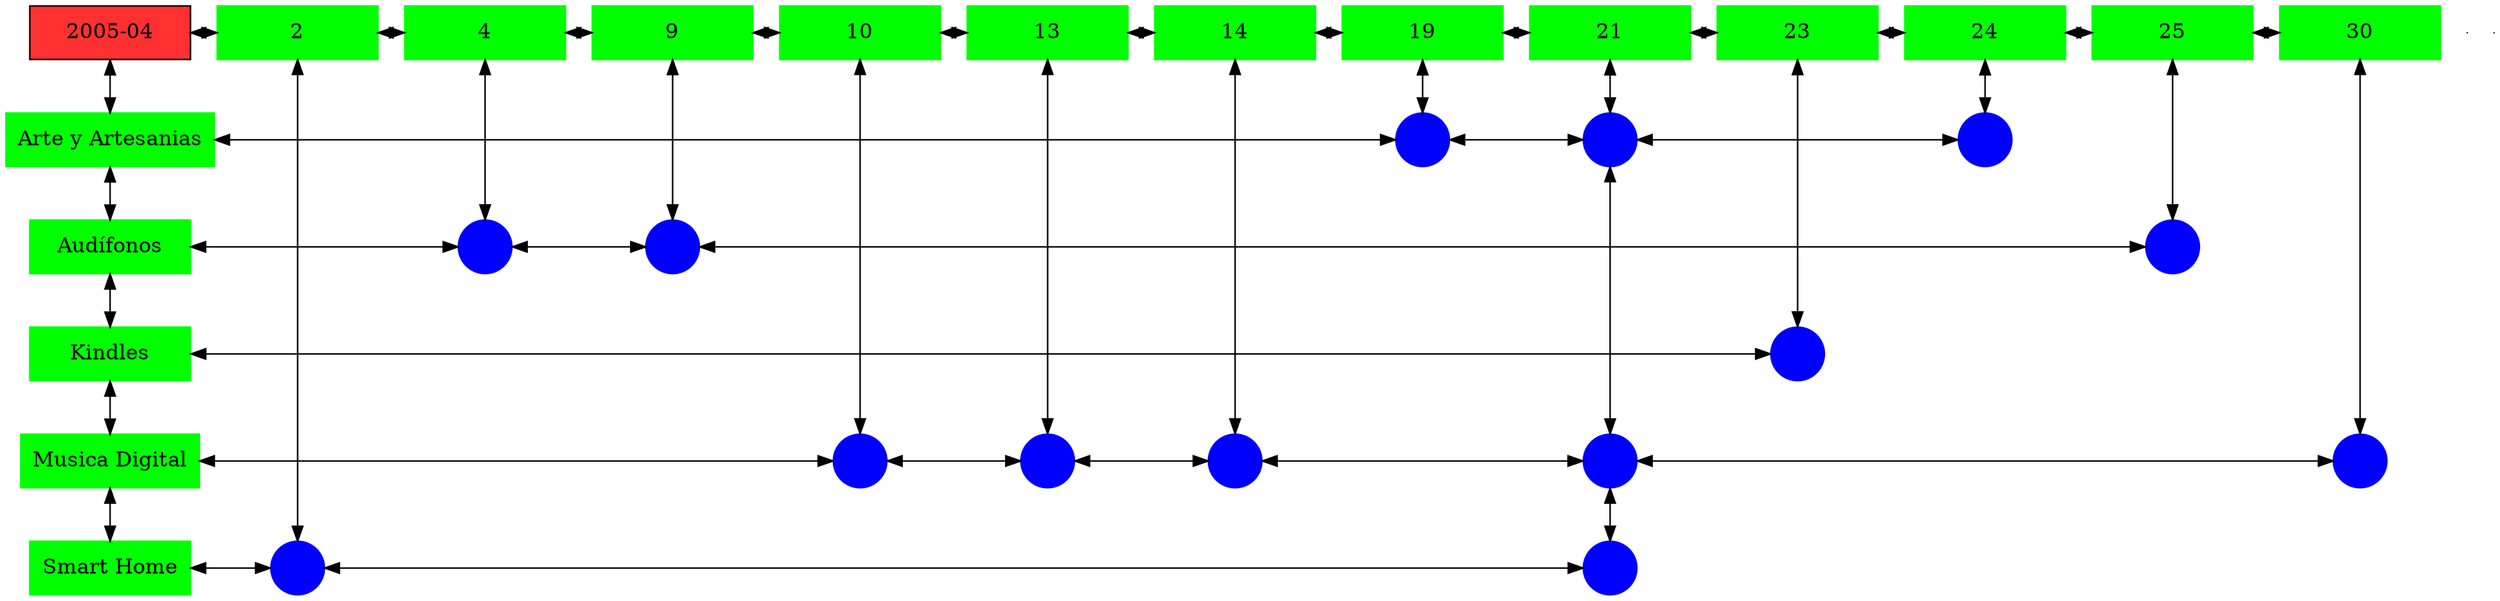 digraph G{
node[shape="box"];
nodeMt[ label = "2005-04", width = 1.5, style = filled, fillcolor = firebrick1, group = 1 ];
e0[ shape = point, width = 0 ];
e1[ shape = point, width = 0 ];
node0xc001efb770[label="2",color=green,style =filled,width = 1.5 group=2];
nodeMt->node0xc001efb770[dir="both"];
{rank=same;nodeMt;node0xc001efb770;}
node0xc0021b44b0[label="4",color=green,style =filled,width = 1.5 group=4];
node0xc001efb770->node0xc0021b44b0[dir="both"];
{rank=same;node0xc001efb770;node0xc0021b44b0;}
node0xc00217bbd0[label="9",color=green,style =filled,width = 1.5 group=9];
node0xc0021b44b0->node0xc00217bbd0[dir="both"];
{rank=same;node0xc0021b44b0;node0xc00217bbd0;}
node0xc001ec0640[label="10",color=green,style =filled,width = 1.5 group=10];
node0xc00217bbd0->node0xc001ec0640[dir="both"];
{rank=same;node0xc00217bbd0;node0xc001ec0640;}
node0xc001e63400[label="13",color=green,style =filled,width = 1.5 group=13];
node0xc001ec0640->node0xc001e63400[dir="both"];
{rank=same;node0xc001ec0640;node0xc001e63400;}
node0xc0021fde00[label="14",color=green,style =filled,width = 1.5 group=14];
node0xc001e63400->node0xc0021fde00[dir="both"];
{rank=same;node0xc001e63400;node0xc0021fde00;}
node0xc001fa3f90[label="19",color=green,style =filled,width = 1.5 group=19];
node0xc0021fde00->node0xc001fa3f90[dir="both"];
{rank=same;node0xc0021fde00;node0xc001fa3f90;}
node0xc001f05310[label="21",color=green,style =filled,width = 1.5 group=21];
node0xc001fa3f90->node0xc001f05310[dir="both"];
{rank=same;node0xc001fa3f90;node0xc001f05310;}
node0xc0021eca00[label="23",color=green,style =filled,width = 1.5 group=23];
node0xc001f05310->node0xc0021eca00[dir="both"];
{rank=same;node0xc001f05310;node0xc0021eca00;}
node0xc001e46870[label="24",color=green,style =filled,width = 1.5 group=24];
node0xc0021eca00->node0xc001e46870[dir="both"];
{rank=same;node0xc0021eca00;node0xc001e46870;}
node0xc001eaf770[label="25",color=green,style =filled,width = 1.5 group=25];
node0xc001e46870->node0xc001eaf770[dir="both"];
{rank=same;node0xc001e46870;node0xc001eaf770;}
node0xc001eae960[label="30",color=green,style =filled,width = 1.5 group=30];
node0xc001eaf770->node0xc001eae960[dir="both"];
{rank=same;node0xc001eaf770;node0xc001eae960;}
node0xc001e46820[label="Arte y Artesanias",color=green,style =filled width = 1.5 group=1];
node0xc001f99e00[label="",color=blue,style =filled, width = 0.5 group=19 shape=circle];
node0xc001e46820->node0xc001f99e00[dir="both"];
{rank=same;node0xc001e46820;node0xc001f99e00;}
node0xc001fdd000[label="",color=blue,style =filled, width = 0.5 group=21 shape=circle];
node0xc001f99e00->node0xc001fdd000[dir="both"];
{rank=same;node0xc001fdd000;node0xc001f99e00;}
node0xc001e44700[label="",color=blue,style =filled, width = 0.5 group=24 shape=circle];
node0xc001fdd000->node0xc001e44700[dir="both"];
{rank=same;node0xc001e44700;node0xc001fdd000;}
node0xc001eaf720[label="Audífonos",color=green,style =filled width = 1.5 group=1];
node0xc0021ad280[label="",color=blue,style =filled, width = 0.5 group=4 shape=circle];
node0xc001eaf720->node0xc0021ad280[dir="both"];
{rank=same;node0xc001eaf720;node0xc0021ad280;}
node0xc002185100[label="",color=blue,style =filled, width = 0.5 group=9 shape=circle];
node0xc0021ad280->node0xc002185100[dir="both"];
{rank=same;node0xc002185100;node0xc0021ad280;}
node0xc001ebc180[label="",color=blue,style =filled, width = 0.5 group=25 shape=circle];
node0xc002185100->node0xc001ebc180[dir="both"];
{rank=same;node0xc001ebc180;node0xc002185100;}
node0xc0021ec9b0[label="Kindles",color=green,style =filled width = 1.5 group=1];
node0xc0021ea900[label="",color=blue,style =filled, width = 0.5 group=23 shape=circle];
node0xc0021ec9b0->node0xc0021ea900[dir="both"];
{rank=same;node0xc0021ec9b0;node0xc0021ea900;}
node0xc001e633b0[label="Musica Digital",color=green,style =filled width = 1.5 group=1];
node0xc001ebca80[label="",color=blue,style =filled, width = 0.5 group=10 shape=circle];
node0xc001e633b0->node0xc001ebca80[dir="both"];
{rank=same;node0xc001e633b0;node0xc001ebca80;}
node0xc001e5d100[label="",color=blue,style =filled, width = 0.5 group=13 shape=circle];
node0xc001ebca80->node0xc001e5d100[dir="both"];
{rank=same;node0xc001e5d100;node0xc001ebca80;}
node0xc002203580[label="",color=blue,style =filled, width = 0.5 group=14 shape=circle];
node0xc001e5d100->node0xc002203580[dir="both"];
{rank=same;node0xc002203580;node0xc001e5d100;}
node0xc0022dda80[label="",color=blue,style =filled, width = 0.5 group=21 shape=circle];
node0xc002203580->node0xc0022dda80[dir="both"];
{rank=same;node0xc0022dda80;node0xc002203580;}
node0xc001ea5900[label="",color=blue,style =filled, width = 0.5 group=30 shape=circle];
node0xc0022dda80->node0xc001ea5900[dir="both"];
{rank=same;node0xc001ea5900;node0xc0022dda80;}
node0xc001efb720[label="Smart Home",color=green,style =filled width = 1.5 group=1];
node0xc001f00200[label="",color=blue,style =filled, width = 0.5 group=2 shape=circle];
node0xc001efb720->node0xc001f00200[dir="both"];
{rank=same;node0xc001efb720;node0xc001f00200;}
node0xc001f01380[label="",color=blue,style =filled, width = 0.5 group=21 shape=circle];
node0xc001f00200->node0xc001f01380[dir="both"];
{rank=same;node0xc001f01380;node0xc001f00200;}
node0xc001efb770->node0xc001f00200[dir="both"];
node0xc0021b44b0->node0xc0021ad280[dir="both"];
node0xc00217bbd0->node0xc002185100[dir="both"];
node0xc001ec0640->node0xc001ebca80[dir="both"];
node0xc001e63400->node0xc001e5d100[dir="both"];
node0xc0021fde00->node0xc002203580[dir="both"];
node0xc001fa3f90->node0xc001f99e00[dir="both"];
node0xc001f05310->node0xc001fdd000[dir="both"];
node0xc001fdd000->node0xc0022dda80[dir="both"];
node0xc0022dda80->node0xc001f01380[dir="both"];
node0xc0021eca00->node0xc0021ea900[dir="both"];
node0xc001e46870->node0xc001e44700[dir="both"];
node0xc001eaf770->node0xc001ebc180[dir="both"];
node0xc001eae960->node0xc001ea5900[dir="both"];
nodeMt->node0xc001e46820[dir="both"];
node0xc001e46820->node0xc001eaf720[dir="both"];
node0xc001eaf720->node0xc0021ec9b0[dir="both"];
node0xc0021ec9b0->node0xc001e633b0[dir="both"];
node0xc001e633b0->node0xc001efb720[dir="both"];
}
